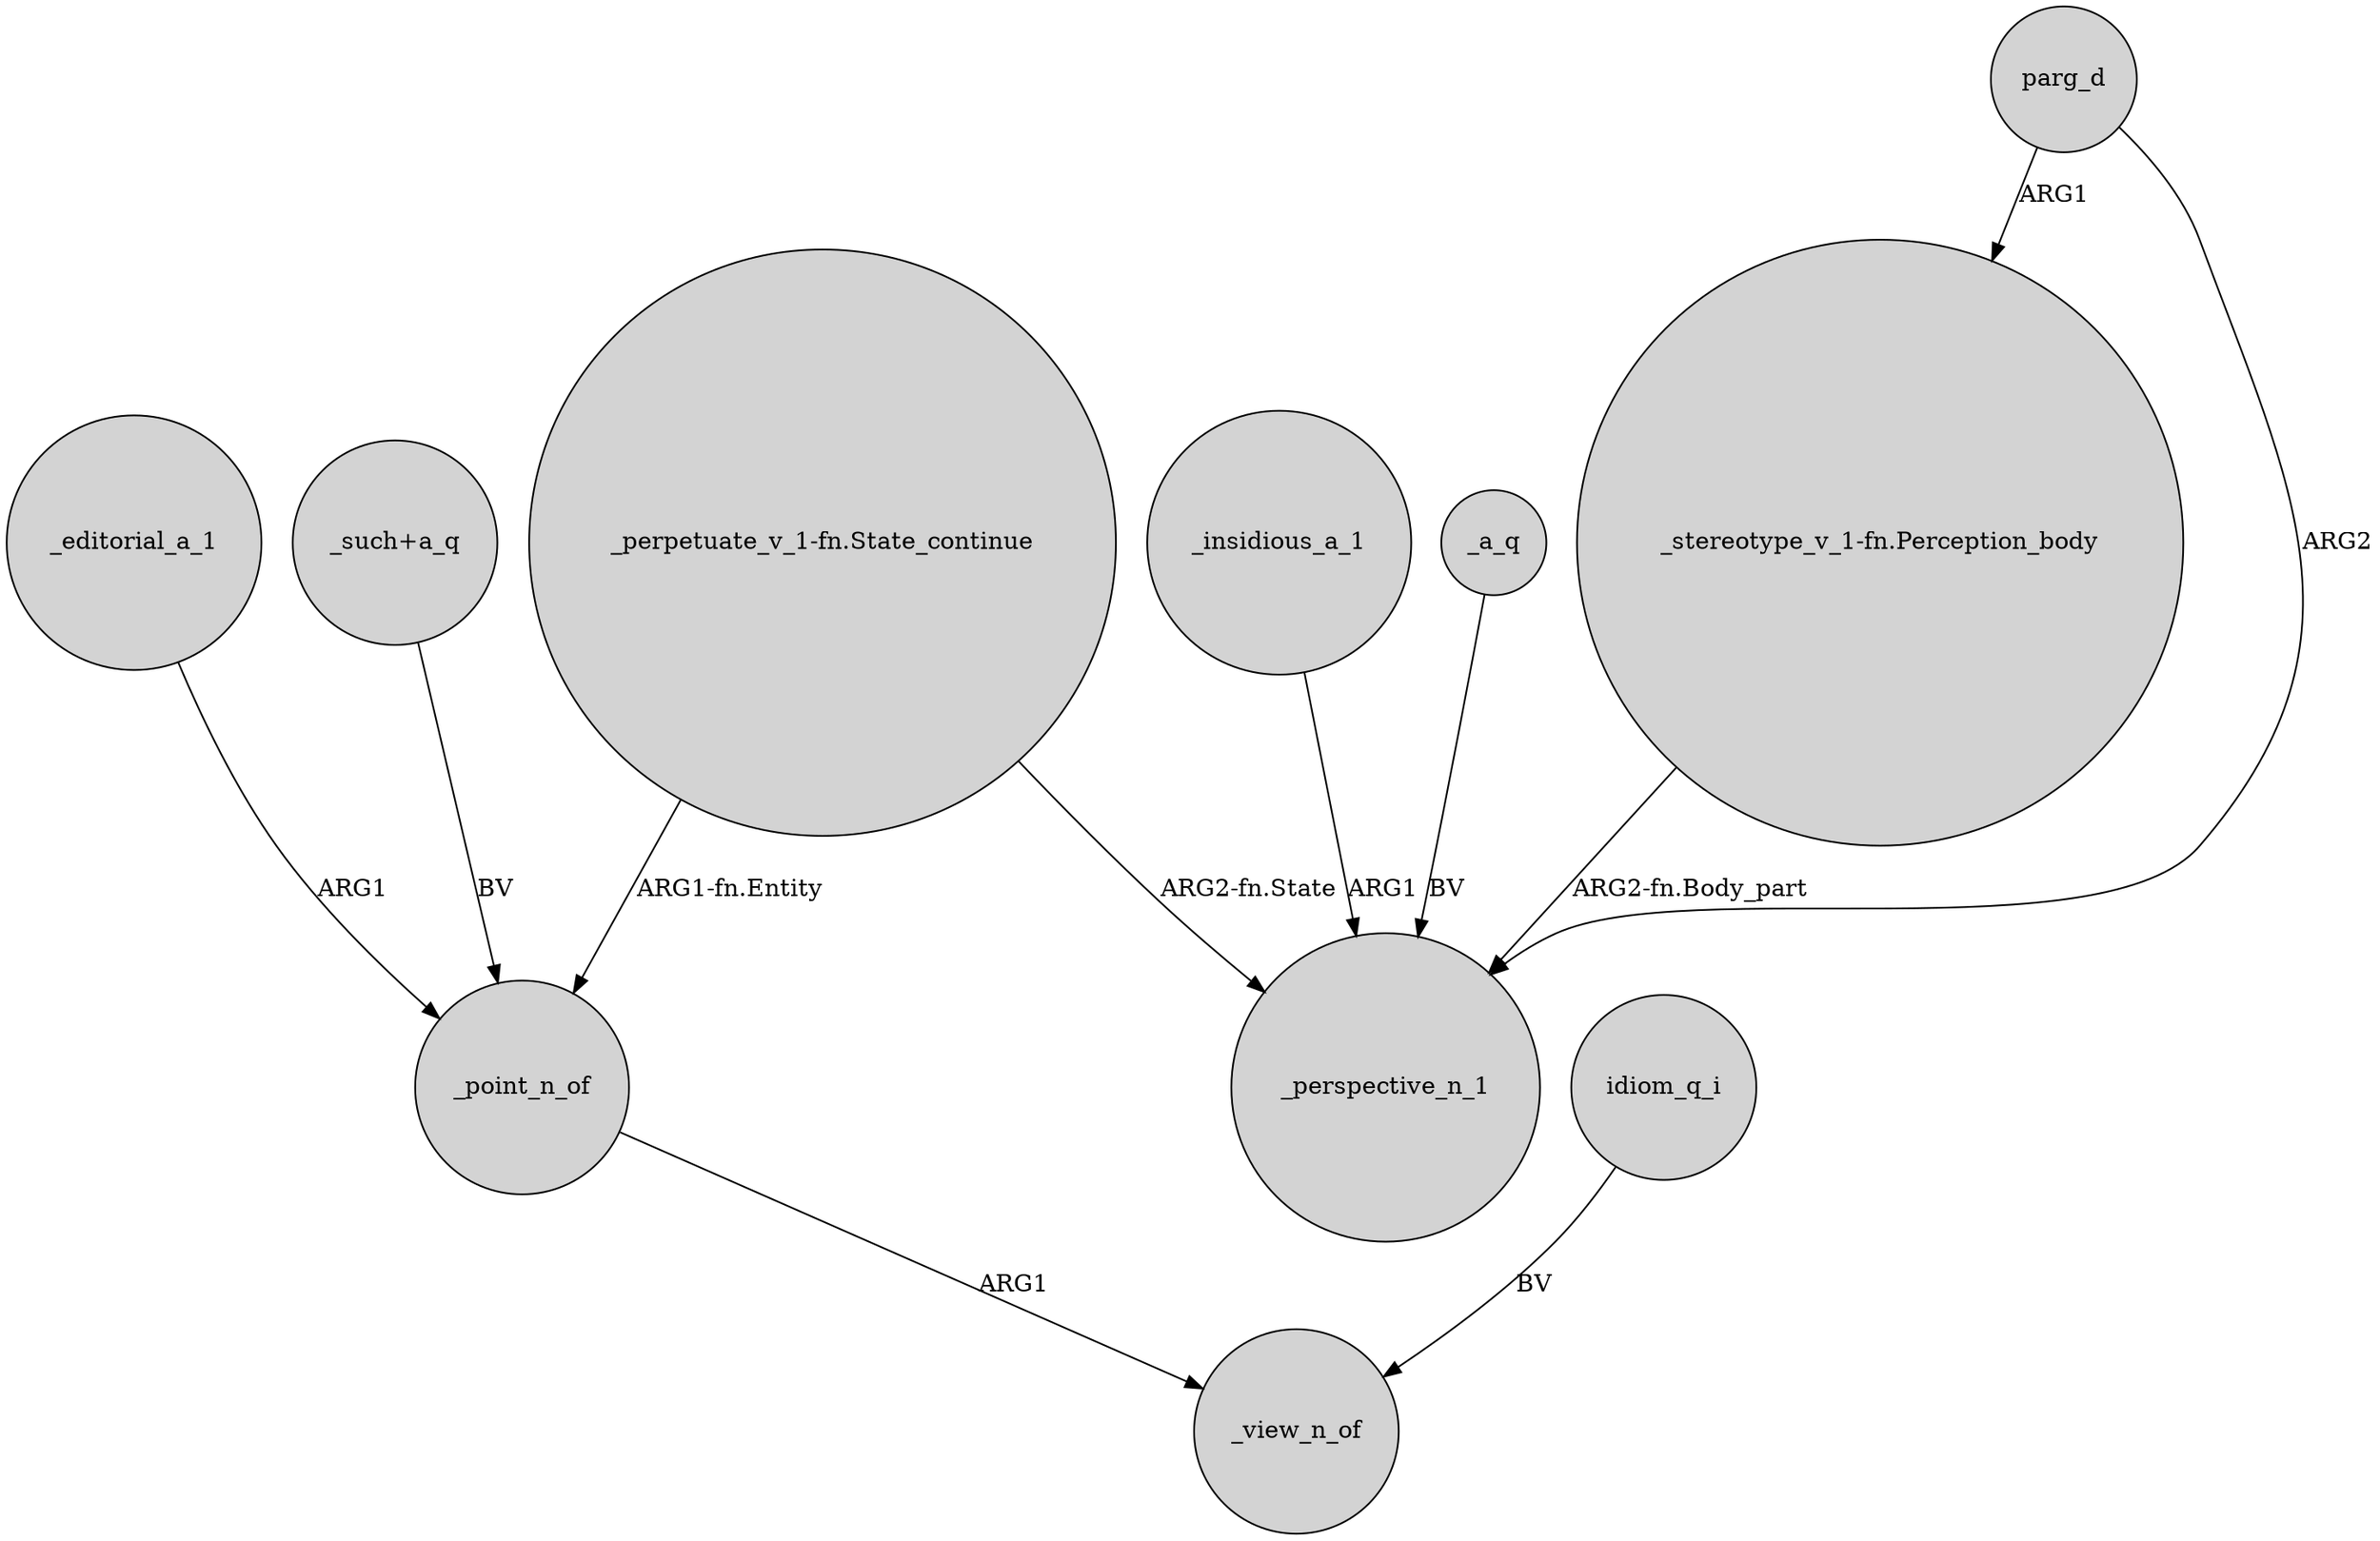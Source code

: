 digraph {
	node [shape=circle style=filled]
	"_perpetuate_v_1-fn.State_continue" -> _point_n_of [label="ARG1-fn.Entity"]
	_editorial_a_1 -> _point_n_of [label=ARG1]
	"_stereotype_v_1-fn.Perception_body" -> _perspective_n_1 [label="ARG2-fn.Body_part"]
	parg_d -> "_stereotype_v_1-fn.Perception_body" [label=ARG1]
	_point_n_of -> _view_n_of [label=ARG1]
	parg_d -> _perspective_n_1 [label=ARG2]
	idiom_q_i -> _view_n_of [label=BV]
	"_perpetuate_v_1-fn.State_continue" -> _perspective_n_1 [label="ARG2-fn.State"]
	_insidious_a_1 -> _perspective_n_1 [label=ARG1]
	_a_q -> _perspective_n_1 [label=BV]
	"_such+a_q" -> _point_n_of [label=BV]
}
